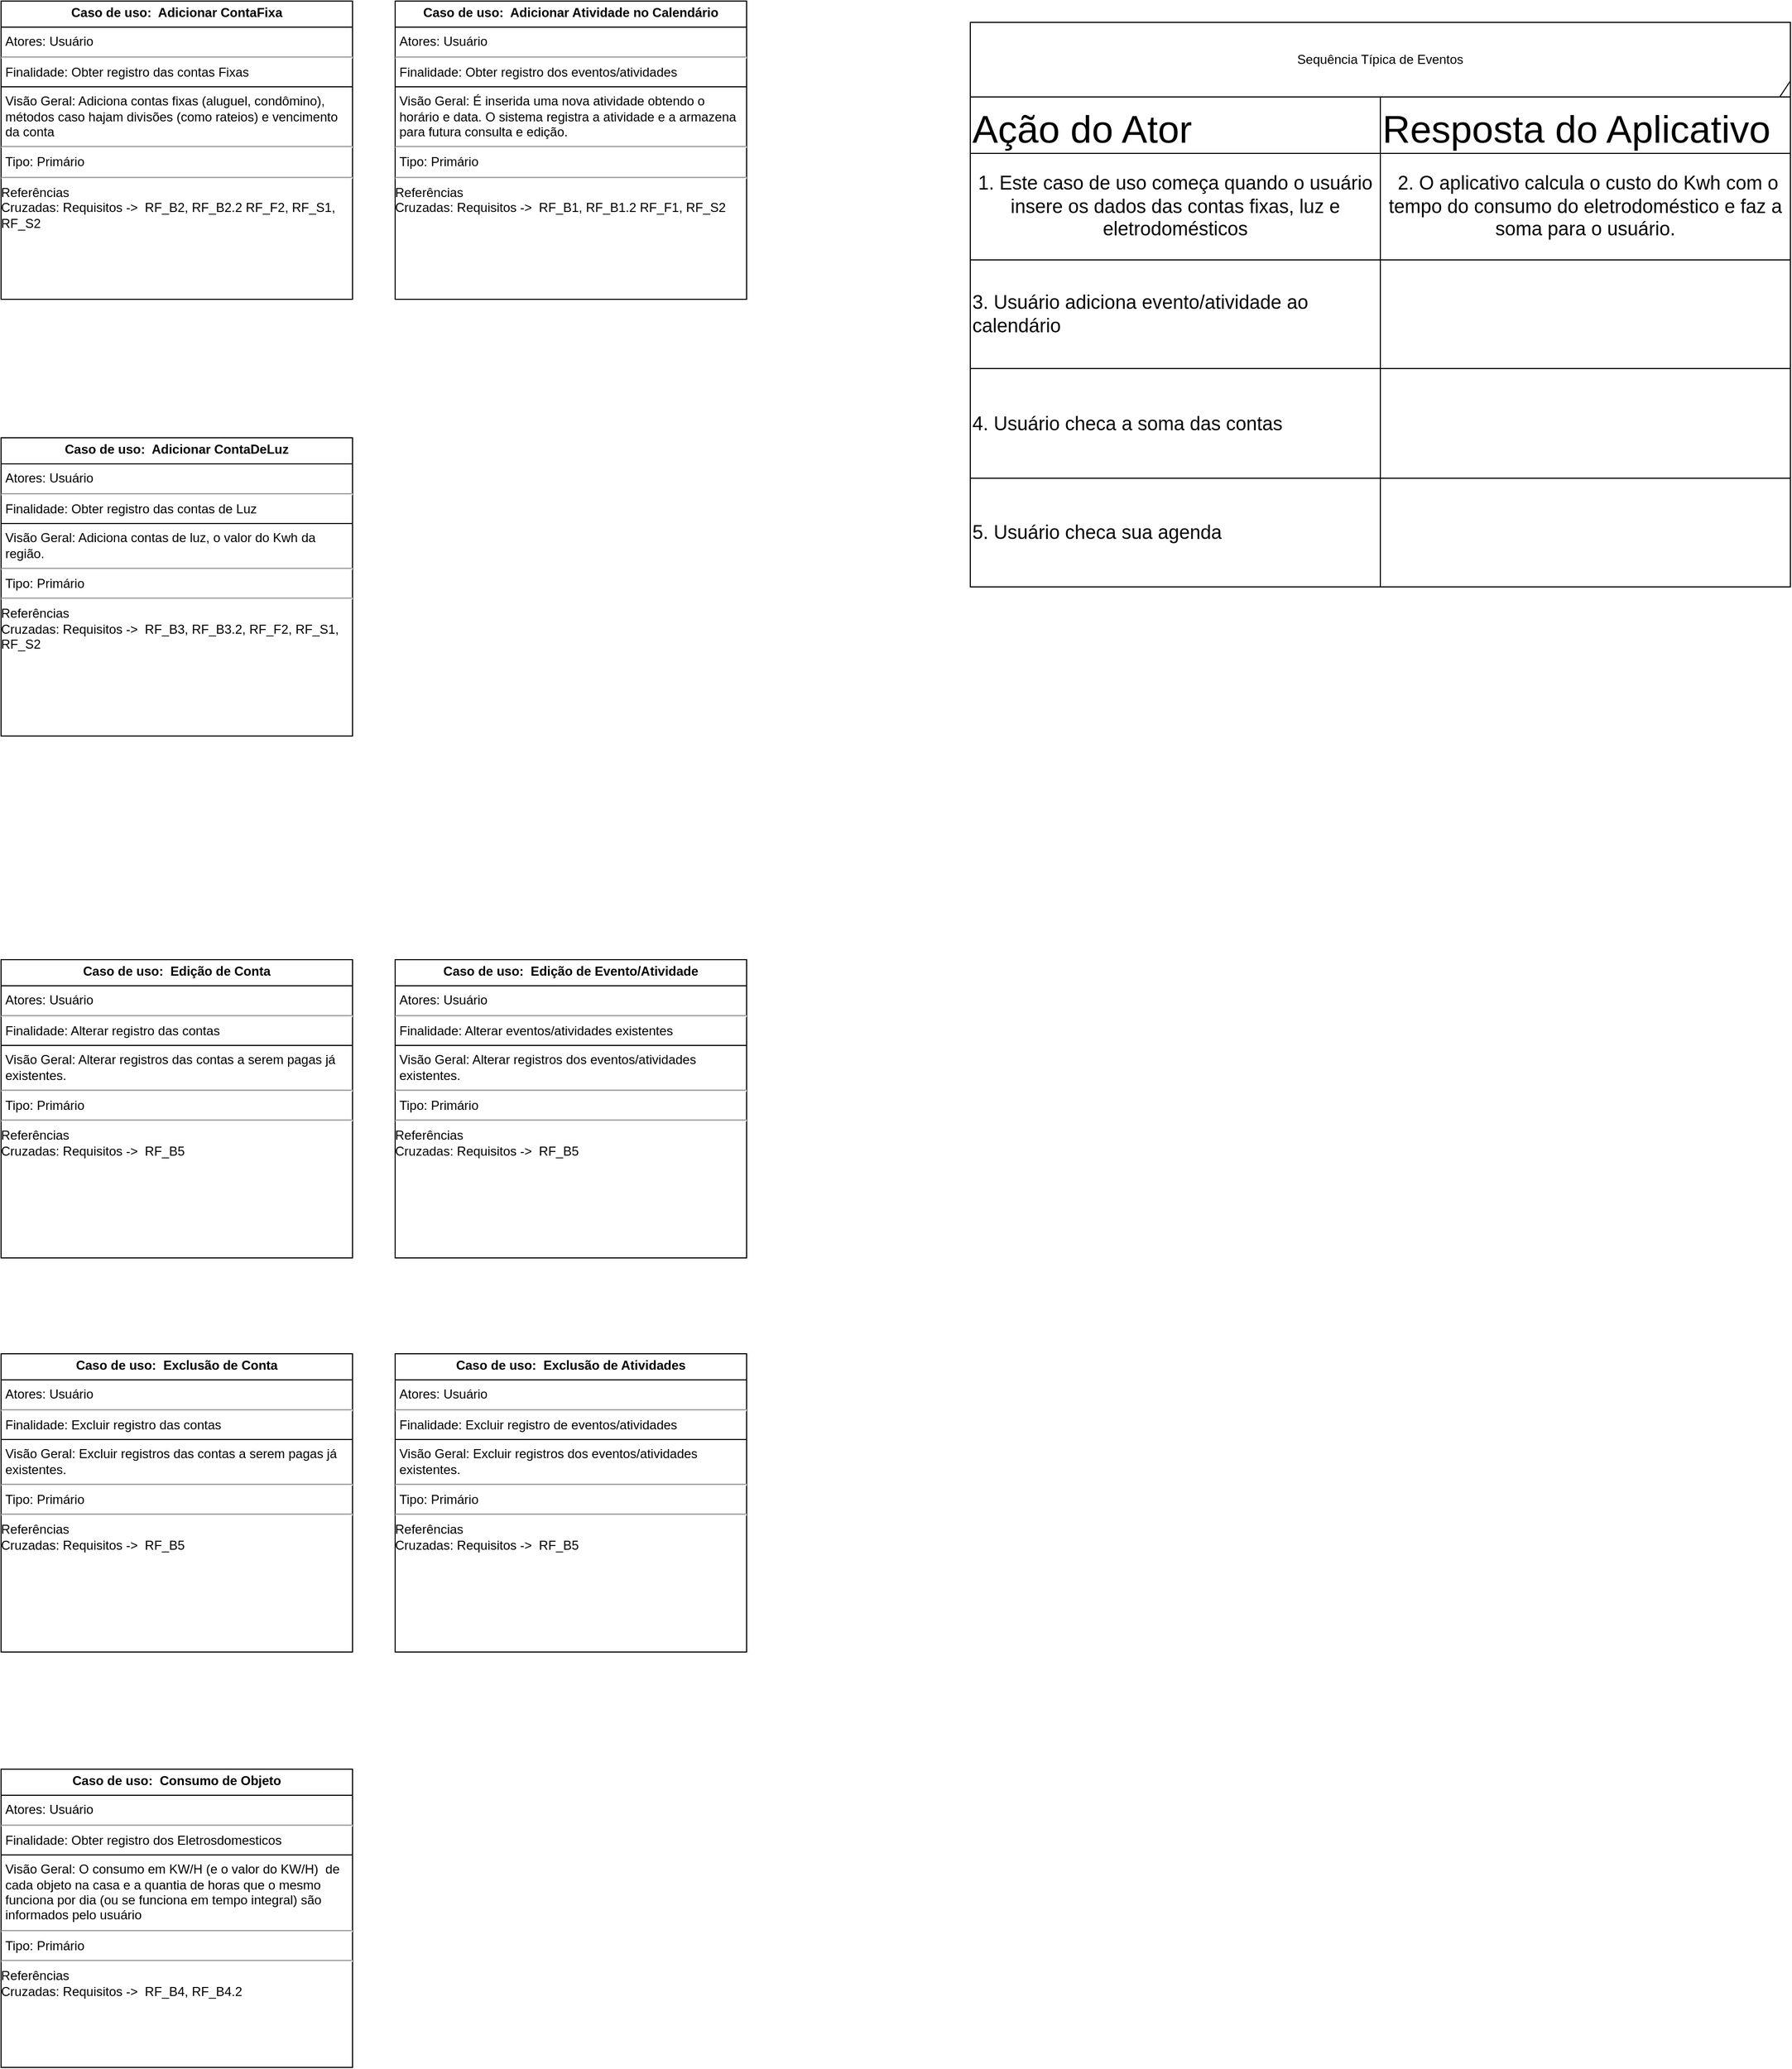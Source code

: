 <mxfile version="27.2.0">
  <diagram name="Página-1" id="kK9Q5x7Ul4syOyAzXMhQ">
    <mxGraphModel dx="2320" dy="1191" grid="1" gridSize="10" guides="1" tooltips="1" connect="1" arrows="1" fold="1" page="1" pageScale="1" pageWidth="1920" pageHeight="1200" math="0" shadow="0">
      <root>
        <mxCell id="0" />
        <mxCell id="1" parent="0" />
        <mxCell id="czN3PmELxrrif3z_Lymv-1" value="&lt;p style=&quot;margin:0px;margin-top:4px;text-align:center;&quot;&gt;&lt;b&gt;Caso de uso:&amp;nbsp; Exclusão de Atividades&lt;/b&gt;&lt;/p&gt;&lt;hr size=&quot;1&quot; style=&quot;border-style:solid;&quot;&gt;&lt;p style=&quot;margin:0px;margin-left:4px;&quot;&gt;Atores: Usuário&lt;/p&gt;&lt;hr id=&quot;null&quot;&gt;&lt;p style=&quot;margin:0px;margin-left:4px;&quot;&gt;Finalidade: Excluir registro de eventos/atividades&lt;/p&gt;&lt;hr size=&quot;1&quot; style=&quot;border-style:solid;&quot;&gt;&lt;p style=&quot;margin:0px;margin-left:4px;&quot;&gt;Visão Geral: Excluir&amp;nbsp;&lt;span style=&quot;background-color: transparent; color: light-dark(rgb(0, 0, 0), rgb(255, 255, 255));&quot;&gt;registros dos eventos/atividades existentes.&lt;/span&gt;&lt;/p&gt;&lt;hr id=&quot;null&quot;&gt;&lt;p style=&quot;margin:0px;margin-left:4px;&quot;&gt;Tipo: Primário&lt;/p&gt;&lt;hr id=&quot;null&quot;&gt;&lt;div&gt;Referências &lt;br&gt;Cruzadas: Requisitos -&amp;gt;&amp;nbsp; RF_B5&lt;/div&gt;&lt;div&gt;&lt;br&gt;&lt;/div&gt;" style="verticalAlign=top;align=left;overflow=fill;html=1;whiteSpace=wrap;" parent="1" vertex="1">
          <mxGeometry x="460" y="1340" width="330" height="280" as="geometry" />
        </mxCell>
        <mxCell id="czN3PmELxrrif3z_Lymv-2" value="&lt;p style=&quot;margin:0px;margin-top:4px;text-align:center;&quot;&gt;&lt;b&gt;Caso de uso:&amp;nbsp; Adicionar ContaFixa&lt;/b&gt;&lt;/p&gt;&lt;hr size=&quot;1&quot; style=&quot;border-style:solid;&quot;&gt;&lt;p style=&quot;margin:0px;margin-left:4px;&quot;&gt;Atores: Usuário&lt;/p&gt;&lt;hr id=&quot;null&quot;&gt;&lt;p style=&quot;margin:0px;margin-left:4px;&quot;&gt;Finalidade: Obter registro das contas Fixas&lt;/p&gt;&lt;hr size=&quot;1&quot; style=&quot;border-style:solid;&quot;&gt;&lt;p style=&quot;margin:0px;margin-left:4px;&quot;&gt;Visão Geral: Adiciona contas fixas (aluguel, condômino), métodos caso hajam divisões (como rateios) e vencimento da conta&lt;/p&gt;&lt;hr id=&quot;null&quot;&gt;&lt;p style=&quot;margin:0px;margin-left:4px;&quot;&gt;Tipo: Primário&lt;/p&gt;&lt;hr id=&quot;null&quot;&gt;&lt;div&gt;Referências &lt;br&gt;Cruzadas: Requisitos -&amp;gt;&amp;nbsp; RF_B2, RF_B2.2 RF_F2, RF_S1, RF_S2&lt;/div&gt;&lt;div&gt;&lt;br&gt;&lt;/div&gt;" style="verticalAlign=top;align=left;overflow=fill;html=1;whiteSpace=wrap;" parent="1" vertex="1">
          <mxGeometry x="90" y="70" width="330" height="280" as="geometry" />
        </mxCell>
        <mxCell id="czN3PmELxrrif3z_Lymv-3" value="&lt;p style=&quot;margin:0px;margin-top:4px;text-align:center;&quot;&gt;&lt;b&gt;Caso de uso:&amp;nbsp; Adicionar Atividade no Calendário&lt;/b&gt;&lt;/p&gt;&lt;hr size=&quot;1&quot; style=&quot;border-style:solid;&quot;&gt;&lt;p style=&quot;margin:0px;margin-left:4px;&quot;&gt;Atores: Usuário&lt;/p&gt;&lt;hr id=&quot;null&quot;&gt;&lt;p style=&quot;margin:0px;margin-left:4px;&quot;&gt;Finalidade: Obter registro dos eventos/atividades&lt;/p&gt;&lt;hr size=&quot;1&quot; style=&quot;border-style:solid;&quot;&gt;&lt;p style=&quot;margin:0px;margin-left:4px;&quot;&gt;Visão Geral:&amp;nbsp;&lt;span style=&quot;background-color: transparent; color: light-dark(rgb(0, 0, 0), rgb(255, 255, 255));&quot;&gt;É inserida uma nova atividade obtendo o horário e data. O sistema registra a atividade e a armazena para futura consulta e edição.&lt;/span&gt;&lt;/p&gt;&lt;hr id=&quot;null&quot;&gt;&lt;p style=&quot;margin:0px;margin-left:4px;&quot;&gt;Tipo: Primário&lt;/p&gt;&lt;hr id=&quot;null&quot;&gt;&lt;div&gt;Referências &lt;br&gt;Cruzadas: Requisitos -&amp;gt;&amp;nbsp; RF_B1, RF_B1.2 RF_F1, RF_S2&lt;/div&gt;&lt;div&gt;&lt;br&gt;&lt;/div&gt;" style="verticalAlign=top;align=left;overflow=fill;html=1;whiteSpace=wrap;" parent="1" vertex="1">
          <mxGeometry x="460" y="70" width="330" height="280" as="geometry" />
        </mxCell>
        <mxCell id="czN3PmELxrrif3z_Lymv-4" value="&lt;p style=&quot;margin:0px;margin-top:4px;text-align:center;&quot;&gt;&lt;b&gt;Caso de uso:&amp;nbsp; Adicionar ContaDeLuz&lt;/b&gt;&lt;/p&gt;&lt;hr size=&quot;1&quot; style=&quot;border-style:solid;&quot;&gt;&lt;p style=&quot;margin:0px;margin-left:4px;&quot;&gt;Atores: Usuário&lt;/p&gt;&lt;hr id=&quot;null&quot;&gt;&lt;p style=&quot;margin:0px;margin-left:4px;&quot;&gt;Finalidade: Obter registro das contas de Luz&lt;/p&gt;&lt;hr size=&quot;1&quot; style=&quot;border-style:solid;&quot;&gt;&lt;p style=&quot;margin:0px;margin-left:4px;&quot;&gt;Visão Geral: Adiciona contas de luz, o valor do Kwh da região.&lt;/p&gt;&lt;hr id=&quot;null&quot;&gt;&lt;p style=&quot;margin:0px;margin-left:4px;&quot;&gt;Tipo: Primário&lt;/p&gt;&lt;hr id=&quot;null&quot;&gt;&lt;div&gt;Referências &lt;br&gt;Cruzadas: Requisitos -&amp;gt;&amp;nbsp; RF_B3, RF_B3.2, RF_F2, RF_S1, RF_S2&lt;/div&gt;&lt;div&gt;&lt;br&gt;&lt;/div&gt;" style="verticalAlign=top;align=left;overflow=fill;html=1;whiteSpace=wrap;" parent="1" vertex="1">
          <mxGeometry x="90" y="480" width="330" height="280" as="geometry" />
        </mxCell>
        <mxCell id="czN3PmELxrrif3z_Lymv-5" value="&lt;p style=&quot;margin:0px;margin-top:4px;text-align:center;&quot;&gt;&lt;b&gt;Caso de uso:&amp;nbsp; Consumo de Objeto&lt;/b&gt;&lt;/p&gt;&lt;hr size=&quot;1&quot; style=&quot;border-style:solid;&quot;&gt;&lt;p style=&quot;margin:0px;margin-left:4px;&quot;&gt;Atores: Usuário&lt;/p&gt;&lt;hr id=&quot;null&quot;&gt;&lt;p style=&quot;margin:0px;margin-left:4px;&quot;&gt;Finalidade: Obter registro dos Eletrosdomesticos&lt;/p&gt;&lt;hr size=&quot;1&quot; style=&quot;border-style:solid;&quot;&gt;&lt;p style=&quot;margin:0px;margin-left:4px;&quot;&gt;Visão Geral:&lt;span style=&quot;background-color: transparent; color: light-dark(rgb(0, 0, 0), rgb(255, 255, 255));&quot;&gt;&amp;nbsp;&lt;/span&gt;&lt;span style=&quot;background-color: transparent; color: light-dark(rgb(0, 0, 0), rgb(255, 255, 255));&quot;&gt;O consumo em KW/H (e o valor do KW/H)&amp;nbsp; de cada objeto na casa e a quantia de horas que o mesmo funciona por dia (ou se funciona em tempo integral) são informados pelo usuário&lt;/span&gt;&lt;/p&gt;&lt;hr id=&quot;null&quot;&gt;&lt;p style=&quot;margin:0px;margin-left:4px;&quot;&gt;Tipo: Primário&lt;/p&gt;&lt;hr id=&quot;null&quot;&gt;&lt;div&gt;Referências &lt;br&gt;Cruzadas: Requisitos -&amp;gt;&amp;nbsp; RF_B4, RF_B4.2&lt;/div&gt;&lt;div&gt;&lt;br&gt;&lt;/div&gt;" style="verticalAlign=top;align=left;overflow=fill;html=1;whiteSpace=wrap;" parent="1" vertex="1">
          <mxGeometry x="90" y="1730" width="330" height="280" as="geometry" />
        </mxCell>
        <mxCell id="czN3PmELxrrif3z_Lymv-6" value="&lt;p style=&quot;margin:0px;margin-top:4px;text-align:center;&quot;&gt;&lt;b&gt;Caso de uso:&amp;nbsp; Edição de Conta&lt;/b&gt;&lt;/p&gt;&lt;hr size=&quot;1&quot; style=&quot;border-style:solid;&quot;&gt;&lt;p style=&quot;margin:0px;margin-left:4px;&quot;&gt;Atores: Usuário&lt;/p&gt;&lt;hr id=&quot;null&quot;&gt;&lt;p style=&quot;margin:0px;margin-left:4px;&quot;&gt;Finalidade: Alterar registro das contas&lt;/p&gt;&lt;hr size=&quot;1&quot; style=&quot;border-style:solid;&quot;&gt;&lt;p style=&quot;margin:0px;margin-left:4px;&quot;&gt;Visão Geral: Alterar registros das contas a serem pagas já existentes.&lt;/p&gt;&lt;hr id=&quot;null&quot;&gt;&lt;p style=&quot;margin:0px;margin-left:4px;&quot;&gt;Tipo: Primário&lt;/p&gt;&lt;hr id=&quot;null&quot;&gt;&lt;div&gt;Referências &lt;br&gt;Cruzadas: Requisitos -&amp;gt;&amp;nbsp; RF_B5&lt;/div&gt;&lt;div&gt;&lt;br&gt;&lt;/div&gt;" style="verticalAlign=top;align=left;overflow=fill;html=1;whiteSpace=wrap;" parent="1" vertex="1">
          <mxGeometry x="90" y="970" width="330" height="280" as="geometry" />
        </mxCell>
        <mxCell id="czN3PmELxrrif3z_Lymv-7" value="&lt;p style=&quot;margin:0px;margin-top:4px;text-align:center;&quot;&gt;&lt;b&gt;Caso de uso:&amp;nbsp; Edição de Evento/Atividade&lt;/b&gt;&lt;/p&gt;&lt;hr size=&quot;1&quot; style=&quot;border-style:solid;&quot;&gt;&lt;p style=&quot;margin:0px;margin-left:4px;&quot;&gt;Atores: Usuário&lt;/p&gt;&lt;hr id=&quot;null&quot;&gt;&lt;p style=&quot;margin:0px;margin-left:4px;&quot;&gt;Finalidade: Alterar eventos/atividades existentes&lt;/p&gt;&lt;hr size=&quot;1&quot; style=&quot;border-style:solid;&quot;&gt;&lt;p style=&quot;margin:0px;margin-left:4px;&quot;&gt;Visão Geral: Alterar registros dos eventos/atividades existentes.&lt;/p&gt;&lt;hr id=&quot;null&quot;&gt;&lt;p style=&quot;margin:0px;margin-left:4px;&quot;&gt;Tipo: Primário&lt;/p&gt;&lt;hr id=&quot;null&quot;&gt;&lt;div&gt;Referências &lt;br&gt;Cruzadas: Requisitos -&amp;gt;&amp;nbsp; RF_B5&lt;/div&gt;&lt;div&gt;&lt;br&gt;&lt;/div&gt;" style="verticalAlign=top;align=left;overflow=fill;html=1;whiteSpace=wrap;" parent="1" vertex="1">
          <mxGeometry x="460" y="970" width="330" height="280" as="geometry" />
        </mxCell>
        <mxCell id="czN3PmELxrrif3z_Lymv-8" value="&lt;p style=&quot;margin:0px;margin-top:4px;text-align:center;&quot;&gt;&lt;b&gt;Caso de uso:&amp;nbsp; Exclusão de Conta&lt;/b&gt;&lt;/p&gt;&lt;hr size=&quot;1&quot; style=&quot;border-style:solid;&quot;&gt;&lt;p style=&quot;margin:0px;margin-left:4px;&quot;&gt;Atores: Usuário&lt;/p&gt;&lt;hr id=&quot;null&quot;&gt;&lt;p style=&quot;margin:0px;margin-left:4px;&quot;&gt;Finalidade: Excluir registro das contas&lt;/p&gt;&lt;hr size=&quot;1&quot; style=&quot;border-style:solid;&quot;&gt;&lt;p style=&quot;margin:0px;margin-left:4px;&quot;&gt;Visão Geral: Excluir registros das contas a serem pagas já existentes.&lt;/p&gt;&lt;hr id=&quot;null&quot;&gt;&lt;p style=&quot;margin:0px;margin-left:4px;&quot;&gt;Tipo: Primário&lt;/p&gt;&lt;hr id=&quot;null&quot;&gt;&lt;div&gt;Referências &lt;br&gt;Cruzadas: Requisitos -&amp;gt;&amp;nbsp; RF_B5&lt;/div&gt;&lt;div&gt;&lt;br&gt;&lt;/div&gt;" style="verticalAlign=top;align=left;overflow=fill;html=1;whiteSpace=wrap;" parent="1" vertex="1">
          <mxGeometry x="90" y="1340" width="330" height="280" as="geometry" />
        </mxCell>
        <mxCell id="TaJFN8cOOA2_DRdMaHoU-19" value="Sequência Típica de Eventos" style="shape=umlFrame;whiteSpace=wrap;html=1;pointerEvents=0;width=770;height=70;" parent="1" vertex="1">
          <mxGeometry x="1000" y="90" width="770" height="530" as="geometry" />
        </mxCell>
        <mxCell id="TaJFN8cOOA2_DRdMaHoU-20" value="" style="whiteSpace=wrap;html=1;align=left;" parent="1" vertex="1">
          <mxGeometry x="1000" y="160" width="770" height="460" as="geometry" />
        </mxCell>
        <mxCell id="TaJFN8cOOA2_DRdMaHoU-34" value="" style="shape=table;startSize=0;container=1;collapsible=0;childLayout=tableLayout;" parent="1" vertex="1">
          <mxGeometry x="1000" y="160" width="770" height="60" as="geometry" />
        </mxCell>
        <mxCell id="TaJFN8cOOA2_DRdMaHoU-35" value="" style="shape=tableRow;horizontal=0;startSize=0;swimlaneHead=0;swimlaneBody=0;strokeColor=inherit;top=0;left=0;bottom=0;right=0;collapsible=0;dropTarget=0;fillColor=none;points=[[0,0.5],[1,0.5]];portConstraint=eastwest;" parent="TaJFN8cOOA2_DRdMaHoU-34" vertex="1">
          <mxGeometry width="770" height="60" as="geometry" />
        </mxCell>
        <mxCell id="TaJFN8cOOA2_DRdMaHoU-36" value="&lt;font style=&quot;font-size: 36px;&quot;&gt;Ação do Ator&lt;/font&gt;" style="shape=partialRectangle;html=1;whiteSpace=wrap;connectable=0;strokeColor=inherit;overflow=hidden;fillColor=none;top=0;left=0;bottom=0;right=0;pointerEvents=1;align=left;" parent="TaJFN8cOOA2_DRdMaHoU-35" vertex="1">
          <mxGeometry width="385" height="60" as="geometry">
            <mxRectangle width="385" height="60" as="alternateBounds" />
          </mxGeometry>
        </mxCell>
        <mxCell id="TaJFN8cOOA2_DRdMaHoU-37" value="&lt;font style=&quot;font-size: 36px;&quot;&gt;Resposta do Aplicativo&lt;/font&gt;" style="shape=partialRectangle;html=1;whiteSpace=wrap;connectable=0;strokeColor=inherit;overflow=hidden;fillColor=none;top=0;left=0;bottom=0;right=0;pointerEvents=1;align=left;" parent="TaJFN8cOOA2_DRdMaHoU-35" vertex="1">
          <mxGeometry x="385" width="385" height="60" as="geometry">
            <mxRectangle width="385" height="60" as="alternateBounds" />
          </mxGeometry>
        </mxCell>
        <mxCell id="TaJFN8cOOA2_DRdMaHoU-21" value="" style="shape=table;startSize=0;container=1;collapsible=0;childLayout=tableLayout;labelPosition=center;verticalLabelPosition=middle;align=center;verticalAlign=middle;" parent="1" vertex="1">
          <mxGeometry x="1000" y="213" width="770" height="407" as="geometry" />
        </mxCell>
        <mxCell id="TaJFN8cOOA2_DRdMaHoU-22" value="" style="shape=tableRow;horizontal=0;startSize=0;swimlaneHead=0;swimlaneBody=0;strokeColor=inherit;top=0;left=0;bottom=0;right=0;collapsible=0;dropTarget=0;fillColor=none;points=[[0,0.5],[1,0.5]];portConstraint=eastwest;" parent="TaJFN8cOOA2_DRdMaHoU-21" vertex="1">
          <mxGeometry width="770" height="100" as="geometry" />
        </mxCell>
        <mxCell id="TaJFN8cOOA2_DRdMaHoU-23" value="&lt;font&gt;1. Este caso de uso começa quando o usuário insere os dados das contas fixas, luz e eletrodomésticos&lt;/font&gt;" style="shape=partialRectangle;html=1;whiteSpace=wrap;connectable=0;strokeColor=inherit;overflow=hidden;fillColor=none;top=0;left=0;bottom=0;right=0;pointerEvents=1;align=center;fontSize=18;labelPosition=center;verticalLabelPosition=middle;verticalAlign=middle;" parent="TaJFN8cOOA2_DRdMaHoU-22" vertex="1">
          <mxGeometry width="385" height="100" as="geometry">
            <mxRectangle width="385" height="100" as="alternateBounds" />
          </mxGeometry>
        </mxCell>
        <mxCell id="TaJFN8cOOA2_DRdMaHoU-24" value="&lt;font&gt;&amp;nbsp;2. O aplicativo calcula o custo do Kwh com o tempo do consumo do eletrodoméstico e faz a soma para o usuário.&lt;/font&gt;" style="shape=partialRectangle;html=1;whiteSpace=wrap;connectable=0;strokeColor=inherit;overflow=hidden;fillColor=none;top=0;left=0;bottom=0;right=0;pointerEvents=1;align=center;fontSize=18;labelPosition=center;verticalLabelPosition=middle;verticalAlign=middle;" parent="TaJFN8cOOA2_DRdMaHoU-22" vertex="1">
          <mxGeometry x="385" width="385" height="100" as="geometry">
            <mxRectangle width="385" height="100" as="alternateBounds" />
          </mxGeometry>
        </mxCell>
        <mxCell id="TaJFN8cOOA2_DRdMaHoU-25" value="" style="shape=tableRow;horizontal=0;startSize=0;swimlaneHead=0;swimlaneBody=0;strokeColor=inherit;top=0;left=0;bottom=0;right=0;collapsible=0;dropTarget=0;fillColor=none;points=[[0,0.5],[1,0.5]];portConstraint=eastwest;fontSize=18;" parent="TaJFN8cOOA2_DRdMaHoU-21" vertex="1">
          <mxGeometry y="100" width="770" height="102" as="geometry" />
        </mxCell>
        <mxCell id="TaJFN8cOOA2_DRdMaHoU-26" value="3. Usuário adiciona evento/atividade ao calendário" style="shape=partialRectangle;html=1;whiteSpace=wrap;connectable=0;strokeColor=inherit;overflow=hidden;fillColor=none;top=0;left=0;bottom=0;right=0;pointerEvents=1;align=left;labelPosition=center;verticalLabelPosition=middle;verticalAlign=middle;fontSize=18;" parent="TaJFN8cOOA2_DRdMaHoU-25" vertex="1">
          <mxGeometry width="385" height="102" as="geometry">
            <mxRectangle width="385" height="102" as="alternateBounds" />
          </mxGeometry>
        </mxCell>
        <mxCell id="TaJFN8cOOA2_DRdMaHoU-27" value="" style="shape=partialRectangle;html=1;whiteSpace=wrap;connectable=0;strokeColor=inherit;overflow=hidden;fillColor=none;top=0;left=0;bottom=0;right=0;pointerEvents=1;fontSize=18;align=left;labelPosition=center;verticalLabelPosition=middle;verticalAlign=middle;" parent="TaJFN8cOOA2_DRdMaHoU-25" vertex="1">
          <mxGeometry x="385" width="385" height="102" as="geometry">
            <mxRectangle width="385" height="102" as="alternateBounds" />
          </mxGeometry>
        </mxCell>
        <mxCell id="TaJFN8cOOA2_DRdMaHoU-28" value="" style="shape=tableRow;horizontal=0;startSize=0;swimlaneHead=0;swimlaneBody=0;strokeColor=inherit;top=0;left=0;bottom=0;right=0;collapsible=0;dropTarget=0;fillColor=none;points=[[0,0.5],[1,0.5]];portConstraint=eastwest;" parent="TaJFN8cOOA2_DRdMaHoU-21" vertex="1">
          <mxGeometry y="202" width="770" height="103" as="geometry" />
        </mxCell>
        <mxCell id="TaJFN8cOOA2_DRdMaHoU-29" value="4. Usuário checa a soma das contas" style="shape=partialRectangle;html=1;whiteSpace=wrap;connectable=0;strokeColor=inherit;overflow=hidden;fillColor=none;top=0;left=0;bottom=0;right=0;pointerEvents=1;fontSize=18;align=left;labelPosition=center;verticalLabelPosition=middle;verticalAlign=middle;" parent="TaJFN8cOOA2_DRdMaHoU-28" vertex="1">
          <mxGeometry width="385" height="103" as="geometry">
            <mxRectangle width="385" height="103" as="alternateBounds" />
          </mxGeometry>
        </mxCell>
        <mxCell id="TaJFN8cOOA2_DRdMaHoU-30" value="" style="shape=partialRectangle;html=1;whiteSpace=wrap;connectable=0;strokeColor=inherit;overflow=hidden;fillColor=none;top=0;left=0;bottom=0;right=0;pointerEvents=1;fontSize=18;align=center;labelPosition=center;verticalLabelPosition=middle;verticalAlign=middle;" parent="TaJFN8cOOA2_DRdMaHoU-28" vertex="1">
          <mxGeometry x="385" width="385" height="103" as="geometry">
            <mxRectangle width="385" height="103" as="alternateBounds" />
          </mxGeometry>
        </mxCell>
        <mxCell id="TaJFN8cOOA2_DRdMaHoU-31" value="" style="shape=tableRow;horizontal=0;startSize=0;swimlaneHead=0;swimlaneBody=0;strokeColor=inherit;top=0;left=0;bottom=0;right=0;collapsible=0;dropTarget=0;fillColor=none;points=[[0,0.5],[1,0.5]];portConstraint=eastwest;" parent="TaJFN8cOOA2_DRdMaHoU-21" vertex="1">
          <mxGeometry y="305" width="770" height="102" as="geometry" />
        </mxCell>
        <mxCell id="TaJFN8cOOA2_DRdMaHoU-32" value="5. Usuário checa sua agenda" style="shape=partialRectangle;html=1;whiteSpace=wrap;connectable=0;strokeColor=inherit;overflow=hidden;fillColor=none;top=0;left=0;bottom=0;right=0;pointerEvents=1;fontSize=18;align=left;labelPosition=center;verticalLabelPosition=middle;verticalAlign=middle;" parent="TaJFN8cOOA2_DRdMaHoU-31" vertex="1">
          <mxGeometry width="385" height="102" as="geometry">
            <mxRectangle width="385" height="102" as="alternateBounds" />
          </mxGeometry>
        </mxCell>
        <mxCell id="TaJFN8cOOA2_DRdMaHoU-33" value="" style="shape=partialRectangle;html=1;whiteSpace=wrap;connectable=0;strokeColor=inherit;overflow=hidden;fillColor=none;top=0;left=0;bottom=0;right=0;pointerEvents=1;fontSize=18;align=center;labelPosition=center;verticalLabelPosition=middle;verticalAlign=middle;" parent="TaJFN8cOOA2_DRdMaHoU-31" vertex="1">
          <mxGeometry x="385" width="385" height="102" as="geometry">
            <mxRectangle width="385" height="102" as="alternateBounds" />
          </mxGeometry>
        </mxCell>
      </root>
    </mxGraphModel>
  </diagram>
</mxfile>
